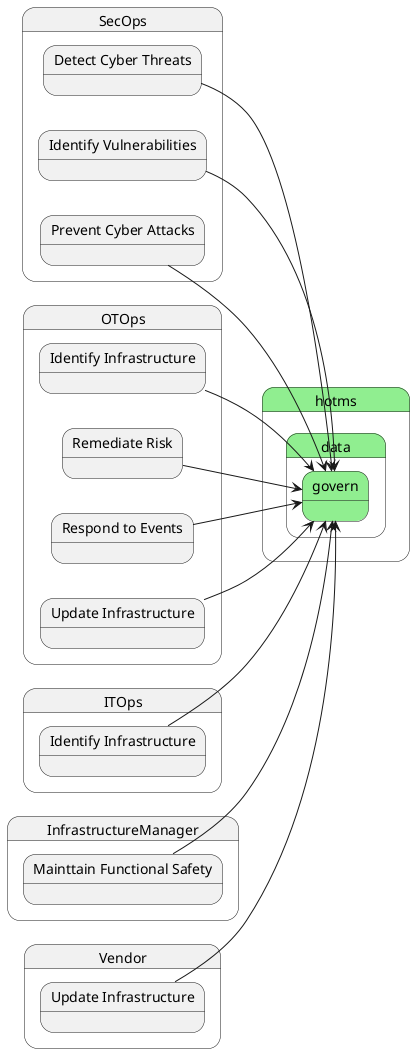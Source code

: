 @startuml
left to right direction



state "SecOps" as SecOps {
    state "Detect Cyber Threats" as SecOpsDetectCyberThreats {
    }
}
state "hotms" as hotms #lightgreen {
state "data" as hotmsdata #lightgreen {
state "govern" as hotmsdatagovern #lightgreen {
}
}
}

SecOpsDetectCyberThreats --> hotmsdatagovern


 
state "OTOps" as OTOps {
    state "Identify Infrastructure" as OTOpsIdentifyInfrastructure {
    }
}
state "hotms" as hotms #lightgreen {
state "data" as hotmsdata #lightgreen {
state "govern" as hotmsdatagovern #lightgreen {
}
}
}

OTOpsIdentifyInfrastructure --> hotmsdatagovern

state "ITOps" as ITOps {
    state "Identify Infrastructure" as ITOpsIdentifyInfrastructure {
    }
}
state "hotms" as hotms #lightgreen {
state "data" as hotmsdata #lightgreen {
state "govern" as hotmsdatagovern #lightgreen {
}
}
}

ITOpsIdentifyInfrastructure --> hotmsdatagovern


 
state "SecOps" as SecOps {
    state "Identify Vulnerabilities" as SecOpsIdentifyVulnerabilities {
    }
}
state "hotms" as hotms #lightgreen {
state "data" as hotmsdata #lightgreen {
state "govern" as hotmsdatagovern #lightgreen {
}
}
}

SecOpsIdentifyVulnerabilities --> hotmsdatagovern


 
state "InfrastructureManager" as InfrastructureManager {
    state "Mainttain Functional Safety" as InfrastructureManagerMainttainFunctionalSafety {
    }
}
state "hotms" as hotms #lightgreen {
state "data" as hotmsdata #lightgreen {
state "govern" as hotmsdatagovern #lightgreen {
}
}
}

InfrastructureManagerMainttainFunctionalSafety --> hotmsdatagovern


 
state "SecOps" as SecOps {
    state "Prevent Cyber Attacks" as SecOpsPreventCyberAttacks {
    }
}
state "hotms" as hotms #lightgreen {
state "data" as hotmsdata #lightgreen {
state "govern" as hotmsdatagovern #lightgreen {
}
}
}

SecOpsPreventCyberAttacks --> hotmsdatagovern


 
state "OTOps" as OTOps {
    state "Remediate Risk" as OTOpsRemediateRisk {
    }
}
state "hotms" as hotms #lightgreen {
state "data" as hotmsdata #lightgreen {
state "govern" as hotmsdatagovern #lightgreen {
}
}
}

OTOpsRemediateRisk --> hotmsdatagovern


 
state "OTOps" as OTOps {
    state "Respond to Events" as OTOpsRespondtoEvents {
    }
}
state "hotms" as hotms #lightgreen {
state "data" as hotmsdata #lightgreen {
state "govern" as hotmsdatagovern #lightgreen {
}
}
}

OTOpsRespondtoEvents --> hotmsdatagovern


 
state "Vendor" as Vendor {
    state "Update Infrastructure" as VendorUpdateInfrastructure {
    }
}
state "hotms" as hotms #lightgreen {
state "data" as hotmsdata #lightgreen {
state "govern" as hotmsdatagovern #lightgreen {
}
}
}

VendorUpdateInfrastructure --> hotmsdatagovern

state "OTOps" as OTOps {
    state "Update Infrastructure" as OTOpsUpdateInfrastructure {
    }
}
state "hotms" as hotms #lightgreen {
state "data" as hotmsdata #lightgreen {
state "govern" as hotmsdatagovern #lightgreen {
}
}
}

OTOpsUpdateInfrastructure --> hotmsdatagovern


 

@enduml
